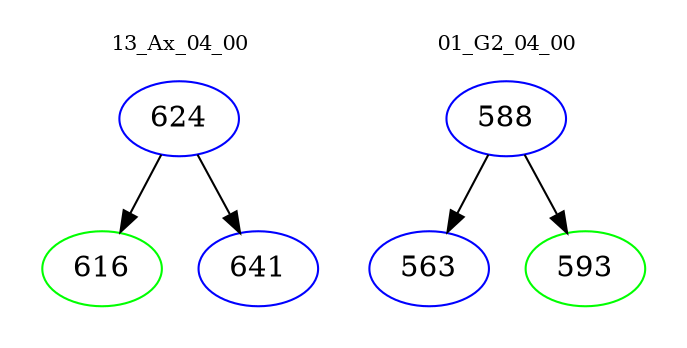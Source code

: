 digraph{
subgraph cluster_0 {
color = white
label = "13_Ax_04_00";
fontsize=10;
T0_624 [label="624", color="blue"]
T0_624 -> T0_616 [color="black"]
T0_616 [label="616", color="green"]
T0_624 -> T0_641 [color="black"]
T0_641 [label="641", color="blue"]
}
subgraph cluster_1 {
color = white
label = "01_G2_04_00";
fontsize=10;
T1_588 [label="588", color="blue"]
T1_588 -> T1_563 [color="black"]
T1_563 [label="563", color="blue"]
T1_588 -> T1_593 [color="black"]
T1_593 [label="593", color="green"]
}
}
